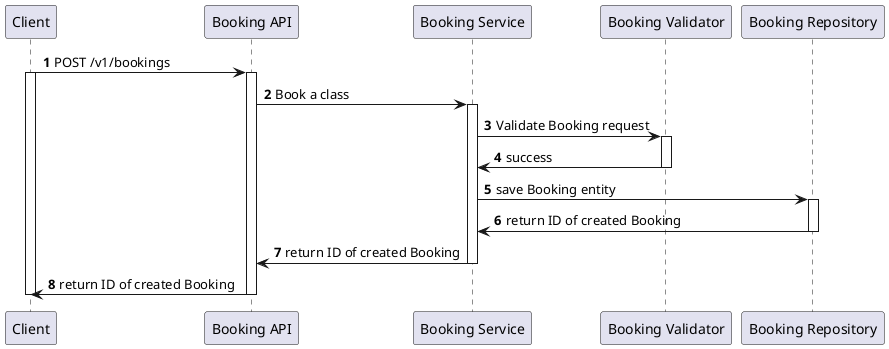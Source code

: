 @startuml
'https://plantuml.com/sequence-diagram

autonumber

participant "Client" as User
participant "Booking API" as API
participant "Booking Service" as SERVICE
participant "Booking Validator" as VAL
participant "Booking Repository" as DB

User -> API: POST /v1/bookings
activate User
activate API
API -> SERVICE: Book a class
activate SERVICE
SERVICE -> VAL: Validate Booking request
activate VAL
VAL -> SERVICE: success
deactivate VAL

SERVICE -> DB: save Booking entity
activate DB
DB -> SERVICE: return ID of created Booking
deactivate DB
SERVICE -> API: return ID of created Booking
deactivate SERVICE
API -> User: return ID of created Booking
deactivate API
deactivate User
@enduml
